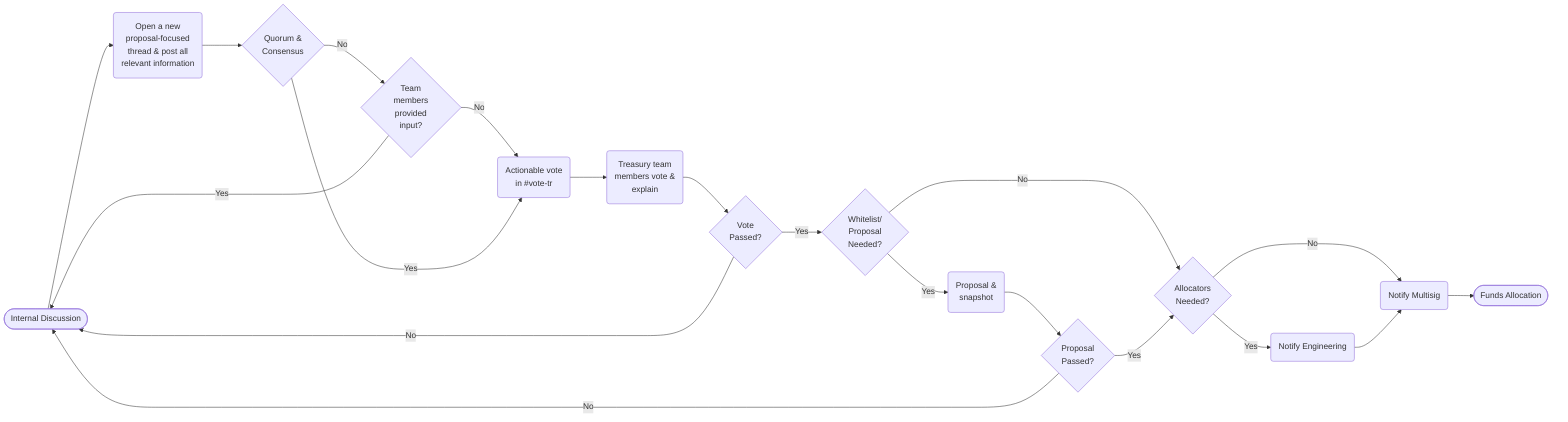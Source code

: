 flowchart LR
%%{init:{'flowchart':{'nodeSpacing': 300}}}%%
%% Nodes
    InternalDiscussion([Internal Discussion])
    NewProposal(Open a new<br>proposal-focused<br>thread & post all<br>relevant information)
    Quorom{Quorum &<br>Consensus}
    TeamInput{Team<br>members<br>provided<br>input?}
    ActionableVote(Actionable vote<br>in #vote-tr)
    TreasuryVote(Treasury team<br>members vote &<br>explain)
    VotePassed{Vote<br>Passed?}
    ProposalNeeded{Whitelist/<br>Proposal<br>Needed?}
    ProposalSnapshot(Proposal &<br>snapshot)
    ProposalPassed{Proposal<br>Passed?}
    AllocatorsNeeded{Allocators<br>Needed?}
    NotifyMultisig(Notify Multisig)
    NotifyEngineering(Notify Engineering)
    FundsAllocation([Funds Allocation])
%% Edges
    InternalDiscussion-->NewProposal
    NewProposal-->Quorom
    Quorom-->|No|TeamInput
    TeamInput-->|No|ActionableVote
    TeamInput-->|Yes|InternalDiscussion
    Quorom-->|Yes|ActionableVote
    ActionableVote-->TreasuryVote
    TreasuryVote-->VotePassed
    VotePassed-->|No|InternalDiscussion
    VotePassed-->|Yes|ProposalNeeded
    ProposalNeeded-->|No|AllocatorsNeeded
    ProposalNeeded-->|Yes|ProposalSnapshot
    ProposalSnapshot-->ProposalPassed
    ProposalPassed-->|No|InternalDiscussion
    ProposalPassed-->|Yes|AllocatorsNeeded
    AllocatorsNeeded-->|No|NotifyMultisig
    AllocatorsNeeded-->|Yes|NotifyEngineering
    NotifyEngineering-->NotifyMultisig
    NotifyMultisig-->FundsAllocation
%% Styles